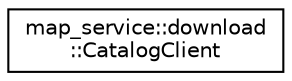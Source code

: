 digraph "Graphical Class Hierarchy"
{
 // LATEX_PDF_SIZE
  edge [fontname="Helvetica",fontsize="10",labelfontname="Helvetica",labelfontsize="10"];
  node [fontname="Helvetica",fontsize="10",shape=record];
  rankdir="LR";
  Node0 [label="map_service::download\l::CatalogClient",height=0.2,width=0.4,color="black", fillcolor="white", style="filled",URL="$classmap__service_1_1download_1_1CatalogClient.html",tooltip="Provides network access to a Deutsche Bahn (DB) map catalog."];
}
